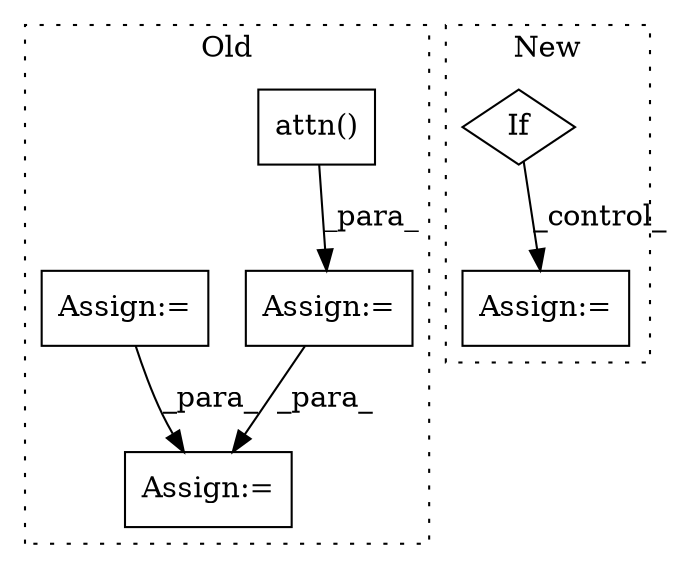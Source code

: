 digraph G {
subgraph cluster0 {
1 [label="attn()" a="75" s="6566,6579" l="10,58" shape="box"];
3 [label="Assign:=" a="68" s="6729" l="4" shape="box"];
5 [label="Assign:=" a="68" s="6655" l="3" shape="box"];
6 [label="Assign:=" a="68" s="6285" l="3" shape="box"];
label = "Old";
style="dotted";
}
subgraph cluster1 {
2 [label="If" a="96" s="5909" l="3" shape="diamond"];
4 [label="Assign:=" a="68" s="6240" l="3" shape="box"];
label = "New";
style="dotted";
}
1 -> 5 [label="_para_"];
2 -> 4 [label="_control_"];
5 -> 3 [label="_para_"];
6 -> 3 [label="_para_"];
}